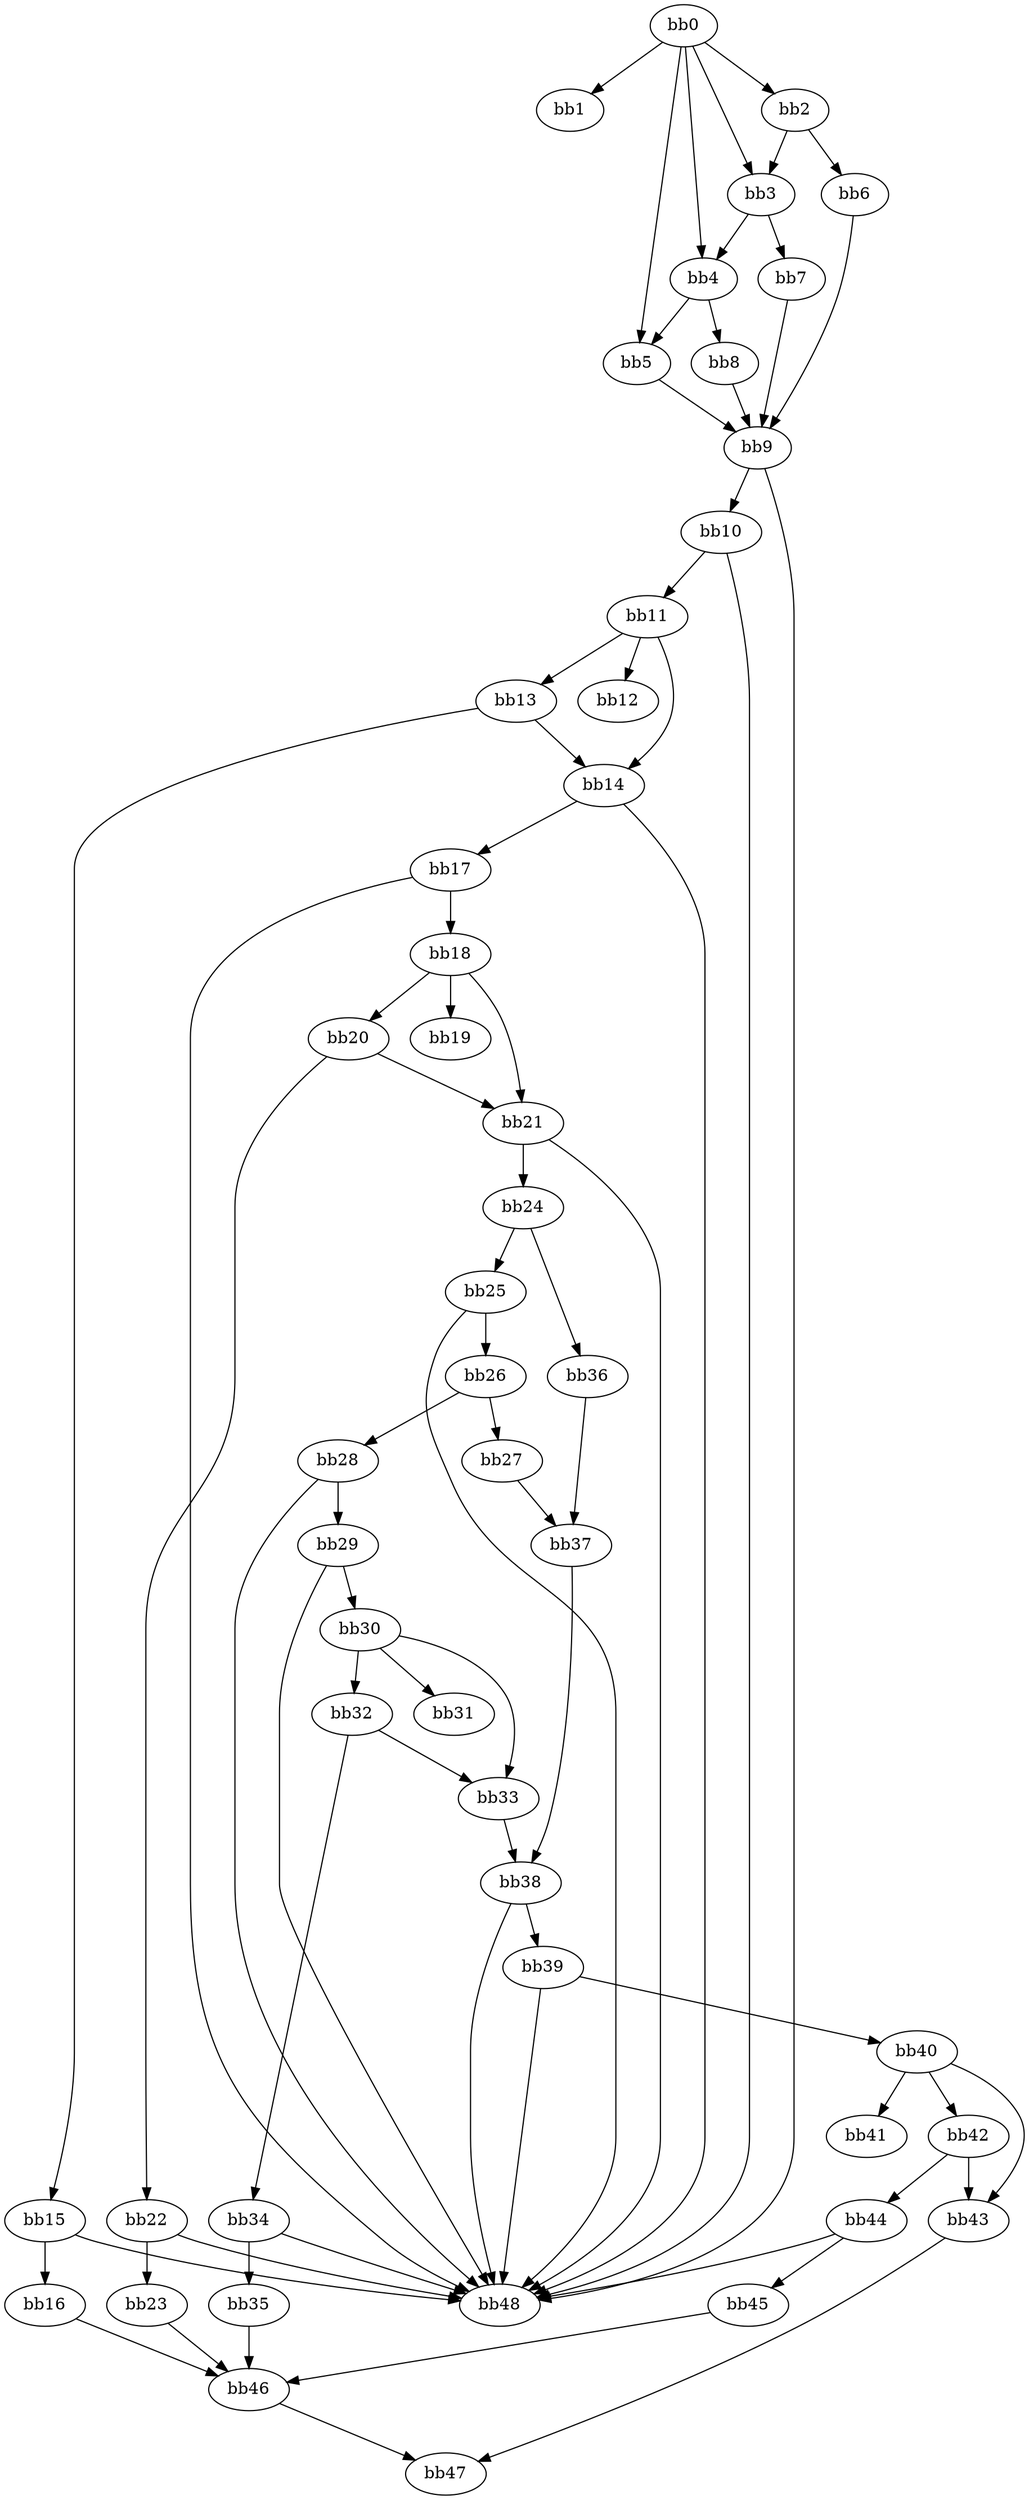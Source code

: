 digraph {
    0 [ label = "bb0\l" ]
    1 [ label = "bb1\l" ]
    2 [ label = "bb2\l" ]
    3 [ label = "bb3\l" ]
    4 [ label = "bb4\l" ]
    5 [ label = "bb5\l" ]
    6 [ label = "bb6\l" ]
    7 [ label = "bb7\l" ]
    8 [ label = "bb8\l" ]
    9 [ label = "bb9\l" ]
    10 [ label = "bb10\l" ]
    11 [ label = "bb11\l" ]
    12 [ label = "bb12\l" ]
    13 [ label = "bb13\l" ]
    14 [ label = "bb14\l" ]
    15 [ label = "bb15\l" ]
    16 [ label = "bb16\l" ]
    17 [ label = "bb17\l" ]
    18 [ label = "bb18\l" ]
    19 [ label = "bb19\l" ]
    20 [ label = "bb20\l" ]
    21 [ label = "bb21\l" ]
    22 [ label = "bb22\l" ]
    23 [ label = "bb23\l" ]
    24 [ label = "bb24\l" ]
    25 [ label = "bb25\l" ]
    26 [ label = "bb26\l" ]
    27 [ label = "bb27\l" ]
    28 [ label = "bb28\l" ]
    29 [ label = "bb29\l" ]
    30 [ label = "bb30\l" ]
    31 [ label = "bb31\l" ]
    32 [ label = "bb32\l" ]
    33 [ label = "bb33\l" ]
    34 [ label = "bb34\l" ]
    35 [ label = "bb35\l" ]
    36 [ label = "bb36\l" ]
    37 [ label = "bb37\l" ]
    38 [ label = "bb38\l" ]
    39 [ label = "bb39\l" ]
    40 [ label = "bb40\l" ]
    41 [ label = "bb41\l" ]
    42 [ label = "bb42\l" ]
    43 [ label = "bb43\l" ]
    44 [ label = "bb44\l" ]
    45 [ label = "bb45\l" ]
    46 [ label = "bb46\l" ]
    47 [ label = "bb47\l" ]
    48 [ label = "bb48\l" ]
    0 -> 1 [ ]
    0 -> 2 [ ]
    0 -> 3 [ ]
    0 -> 4 [ ]
    0 -> 5 [ ]
    2 -> 3 [ ]
    2 -> 6 [ ]
    3 -> 4 [ ]
    3 -> 7 [ ]
    4 -> 5 [ ]
    4 -> 8 [ ]
    5 -> 9 [ ]
    6 -> 9 [ ]
    7 -> 9 [ ]
    8 -> 9 [ ]
    9 -> 10 [ ]
    9 -> 48 [ ]
    10 -> 11 [ ]
    10 -> 48 [ ]
    11 -> 12 [ ]
    11 -> 13 [ ]
    11 -> 14 [ ]
    13 -> 14 [ ]
    13 -> 15 [ ]
    14 -> 17 [ ]
    14 -> 48 [ ]
    15 -> 16 [ ]
    15 -> 48 [ ]
    16 -> 46 [ ]
    17 -> 18 [ ]
    17 -> 48 [ ]
    18 -> 19 [ ]
    18 -> 20 [ ]
    18 -> 21 [ ]
    20 -> 21 [ ]
    20 -> 22 [ ]
    21 -> 24 [ ]
    21 -> 48 [ ]
    22 -> 23 [ ]
    22 -> 48 [ ]
    23 -> 46 [ ]
    24 -> 25 [ ]
    24 -> 36 [ ]
    25 -> 26 [ ]
    25 -> 48 [ ]
    26 -> 27 [ ]
    26 -> 28 [ ]
    27 -> 37 [ ]
    28 -> 29 [ ]
    28 -> 48 [ ]
    29 -> 30 [ ]
    29 -> 48 [ ]
    30 -> 31 [ ]
    30 -> 32 [ ]
    30 -> 33 [ ]
    32 -> 33 [ ]
    32 -> 34 [ ]
    33 -> 38 [ ]
    34 -> 35 [ ]
    34 -> 48 [ ]
    35 -> 46 [ ]
    36 -> 37 [ ]
    37 -> 38 [ ]
    38 -> 39 [ ]
    38 -> 48 [ ]
    39 -> 40 [ ]
    39 -> 48 [ ]
    40 -> 41 [ ]
    40 -> 42 [ ]
    40 -> 43 [ ]
    42 -> 43 [ ]
    42 -> 44 [ ]
    43 -> 47 [ ]
    44 -> 45 [ ]
    44 -> 48 [ ]
    45 -> 46 [ ]
    46 -> 47 [ ]
}


